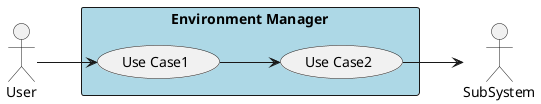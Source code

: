 @startuml

left to right direction

actor :User:
actor :SubSystem:


rectangle "Environment Manager" #lightblue {
UseCase UC1 as "Use Case1"
UseCase UC2 as "Use Case2"


User --> UC1
UC1 --> UC2
UC2 --> SubSystem
}

@enduml
